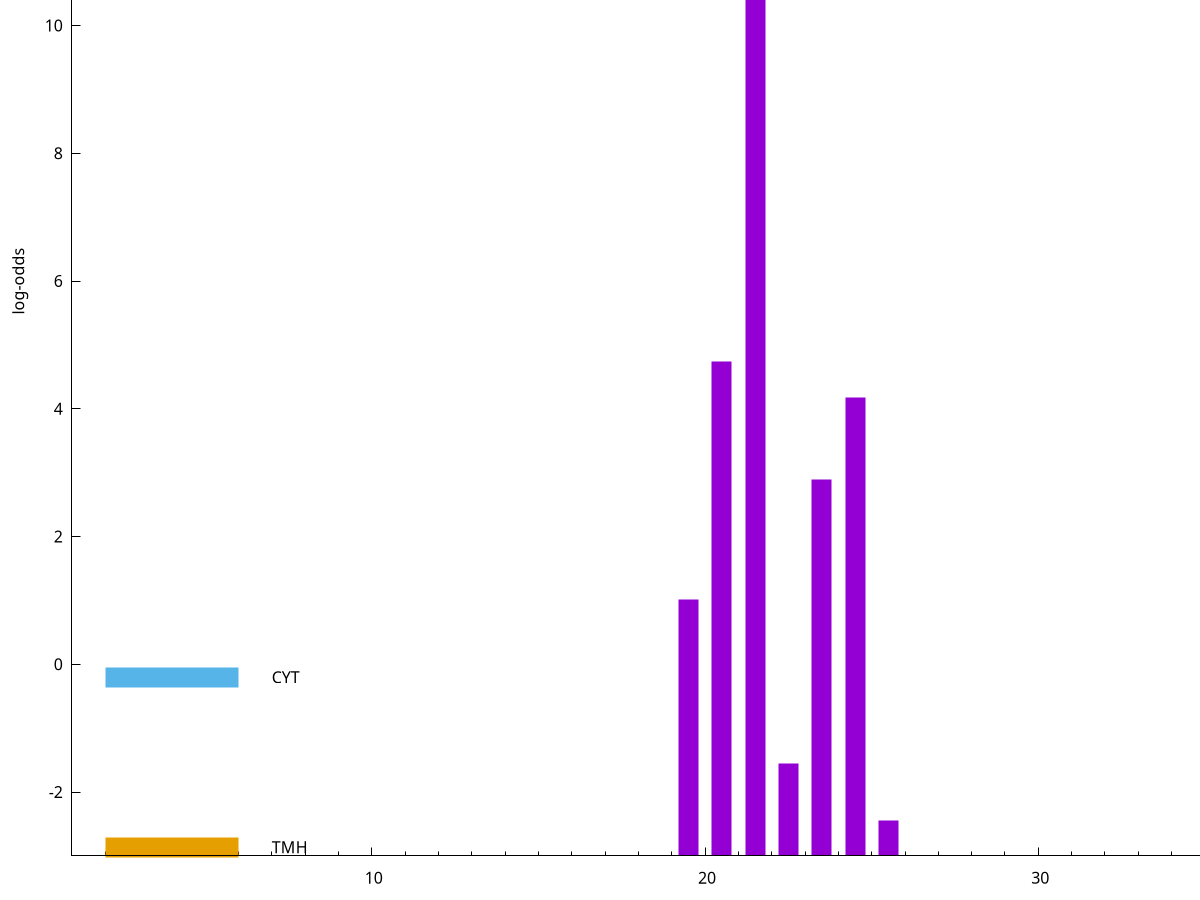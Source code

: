 set title "LipoP predictions for SRR5666568.gff"
set size 2., 1.4
set xrange [1:70] 
set mxtics 10
set yrange [-3:15]
set y2range [0:18]
set ylabel "log-odds"
set term postscript eps color solid "Helvetica" 30
set output "SRR5666568.gff3.eps"
set arrow from 2,12.4955 to 6,12.4955 nohead lt 1 lw 20
set label "SpI" at 7,12.4955
set arrow from 2,-0.200913 to 6,-0.200913 nohead lt 3 lw 20
set label "CYT" at 7,-0.200913
set arrow from 2,-2.8639 to 6,-2.8639 nohead lt 4 lw 20
set label "TMH" at 7,-2.8639
set arrow from 2,12.4955 to 6,12.4955 nohead lt 1 lw 20
set label "SpI" at 7,12.4955
# NOTE: The scores below are the log-odds scores with the threshold
# NOTE: subtracted (a hack to make gnuplot make the histogram all
# NOTE: look nice).
plot "-" axes x1y2 title "" with impulses lt 1 lw 20
21.500000 15.481700
20.500000 7.745590
24.500000 7.171790
23.500000 5.895800
19.500000 4.014030
22.500000 1.442860
25.500000 0.560590
e
exit
